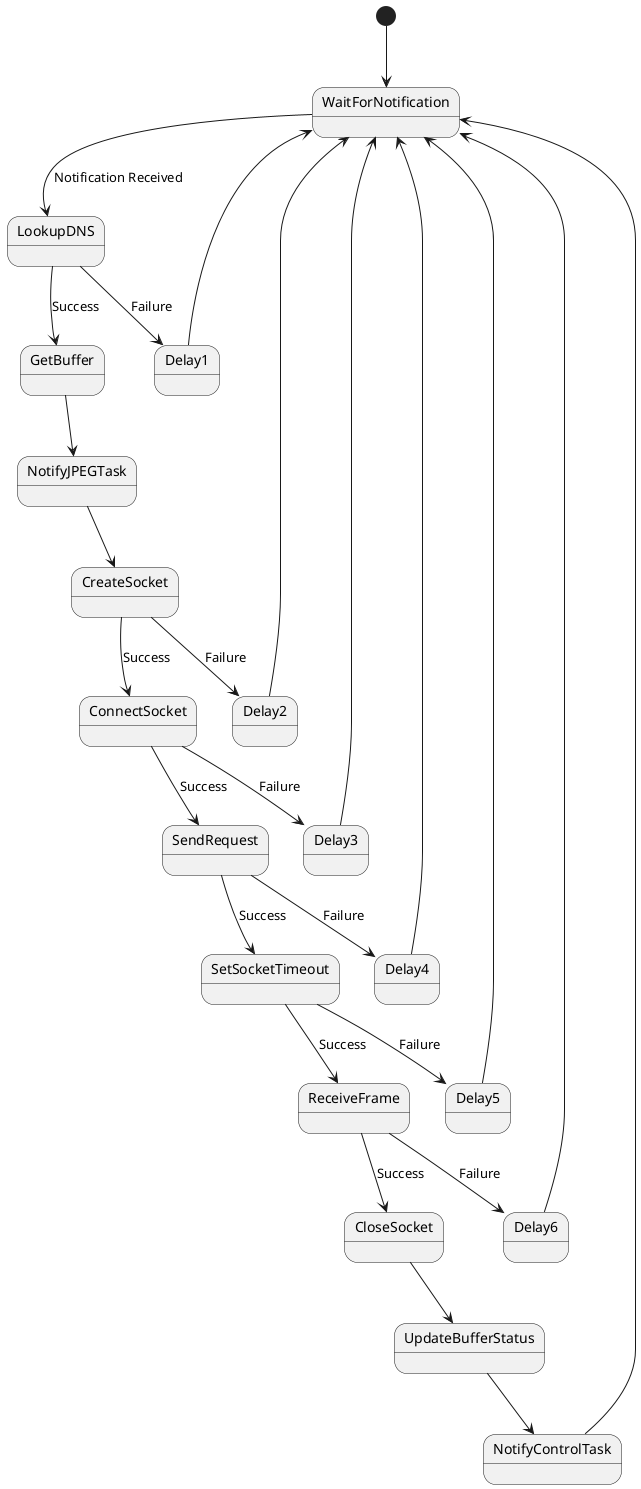@startuml
'stateDiagram-v2
    [*] --> WaitForNotification
    WaitForNotification --> LookupDNS: Notification Received

    LookupDNS --> GetBuffer: Success
    LookupDNS --> Delay1: Failure
    Delay1 --> WaitForNotification

    GetBuffer --> NotifyJPEGTask
    NotifyJPEGTask --> CreateSocket

    CreateSocket --> ConnectSocket: Success
    CreateSocket --> Delay2: Failure
    Delay2 --> WaitForNotification

    ConnectSocket --> SendRequest: Success
    ConnectSocket --> Delay3: Failure
    Delay3 --> WaitForNotification

    SendRequest --> SetSocketTimeout: Success
    SendRequest --> Delay4: Failure
    Delay4 --> WaitForNotification

    SetSocketTimeout --> ReceiveFrame: Success
    SetSocketTimeout --> Delay5: Failure
    Delay5 --> WaitForNotification

    ReceiveFrame --> CloseSocket: Success
    ReceiveFrame --> Delay6: Failure
    Delay6 --> WaitForNotification

    CloseSocket --> UpdateBufferStatus
    UpdateBufferStatus --> NotifyControlTask
    NotifyControlTask --> WaitForNotification

@enduml